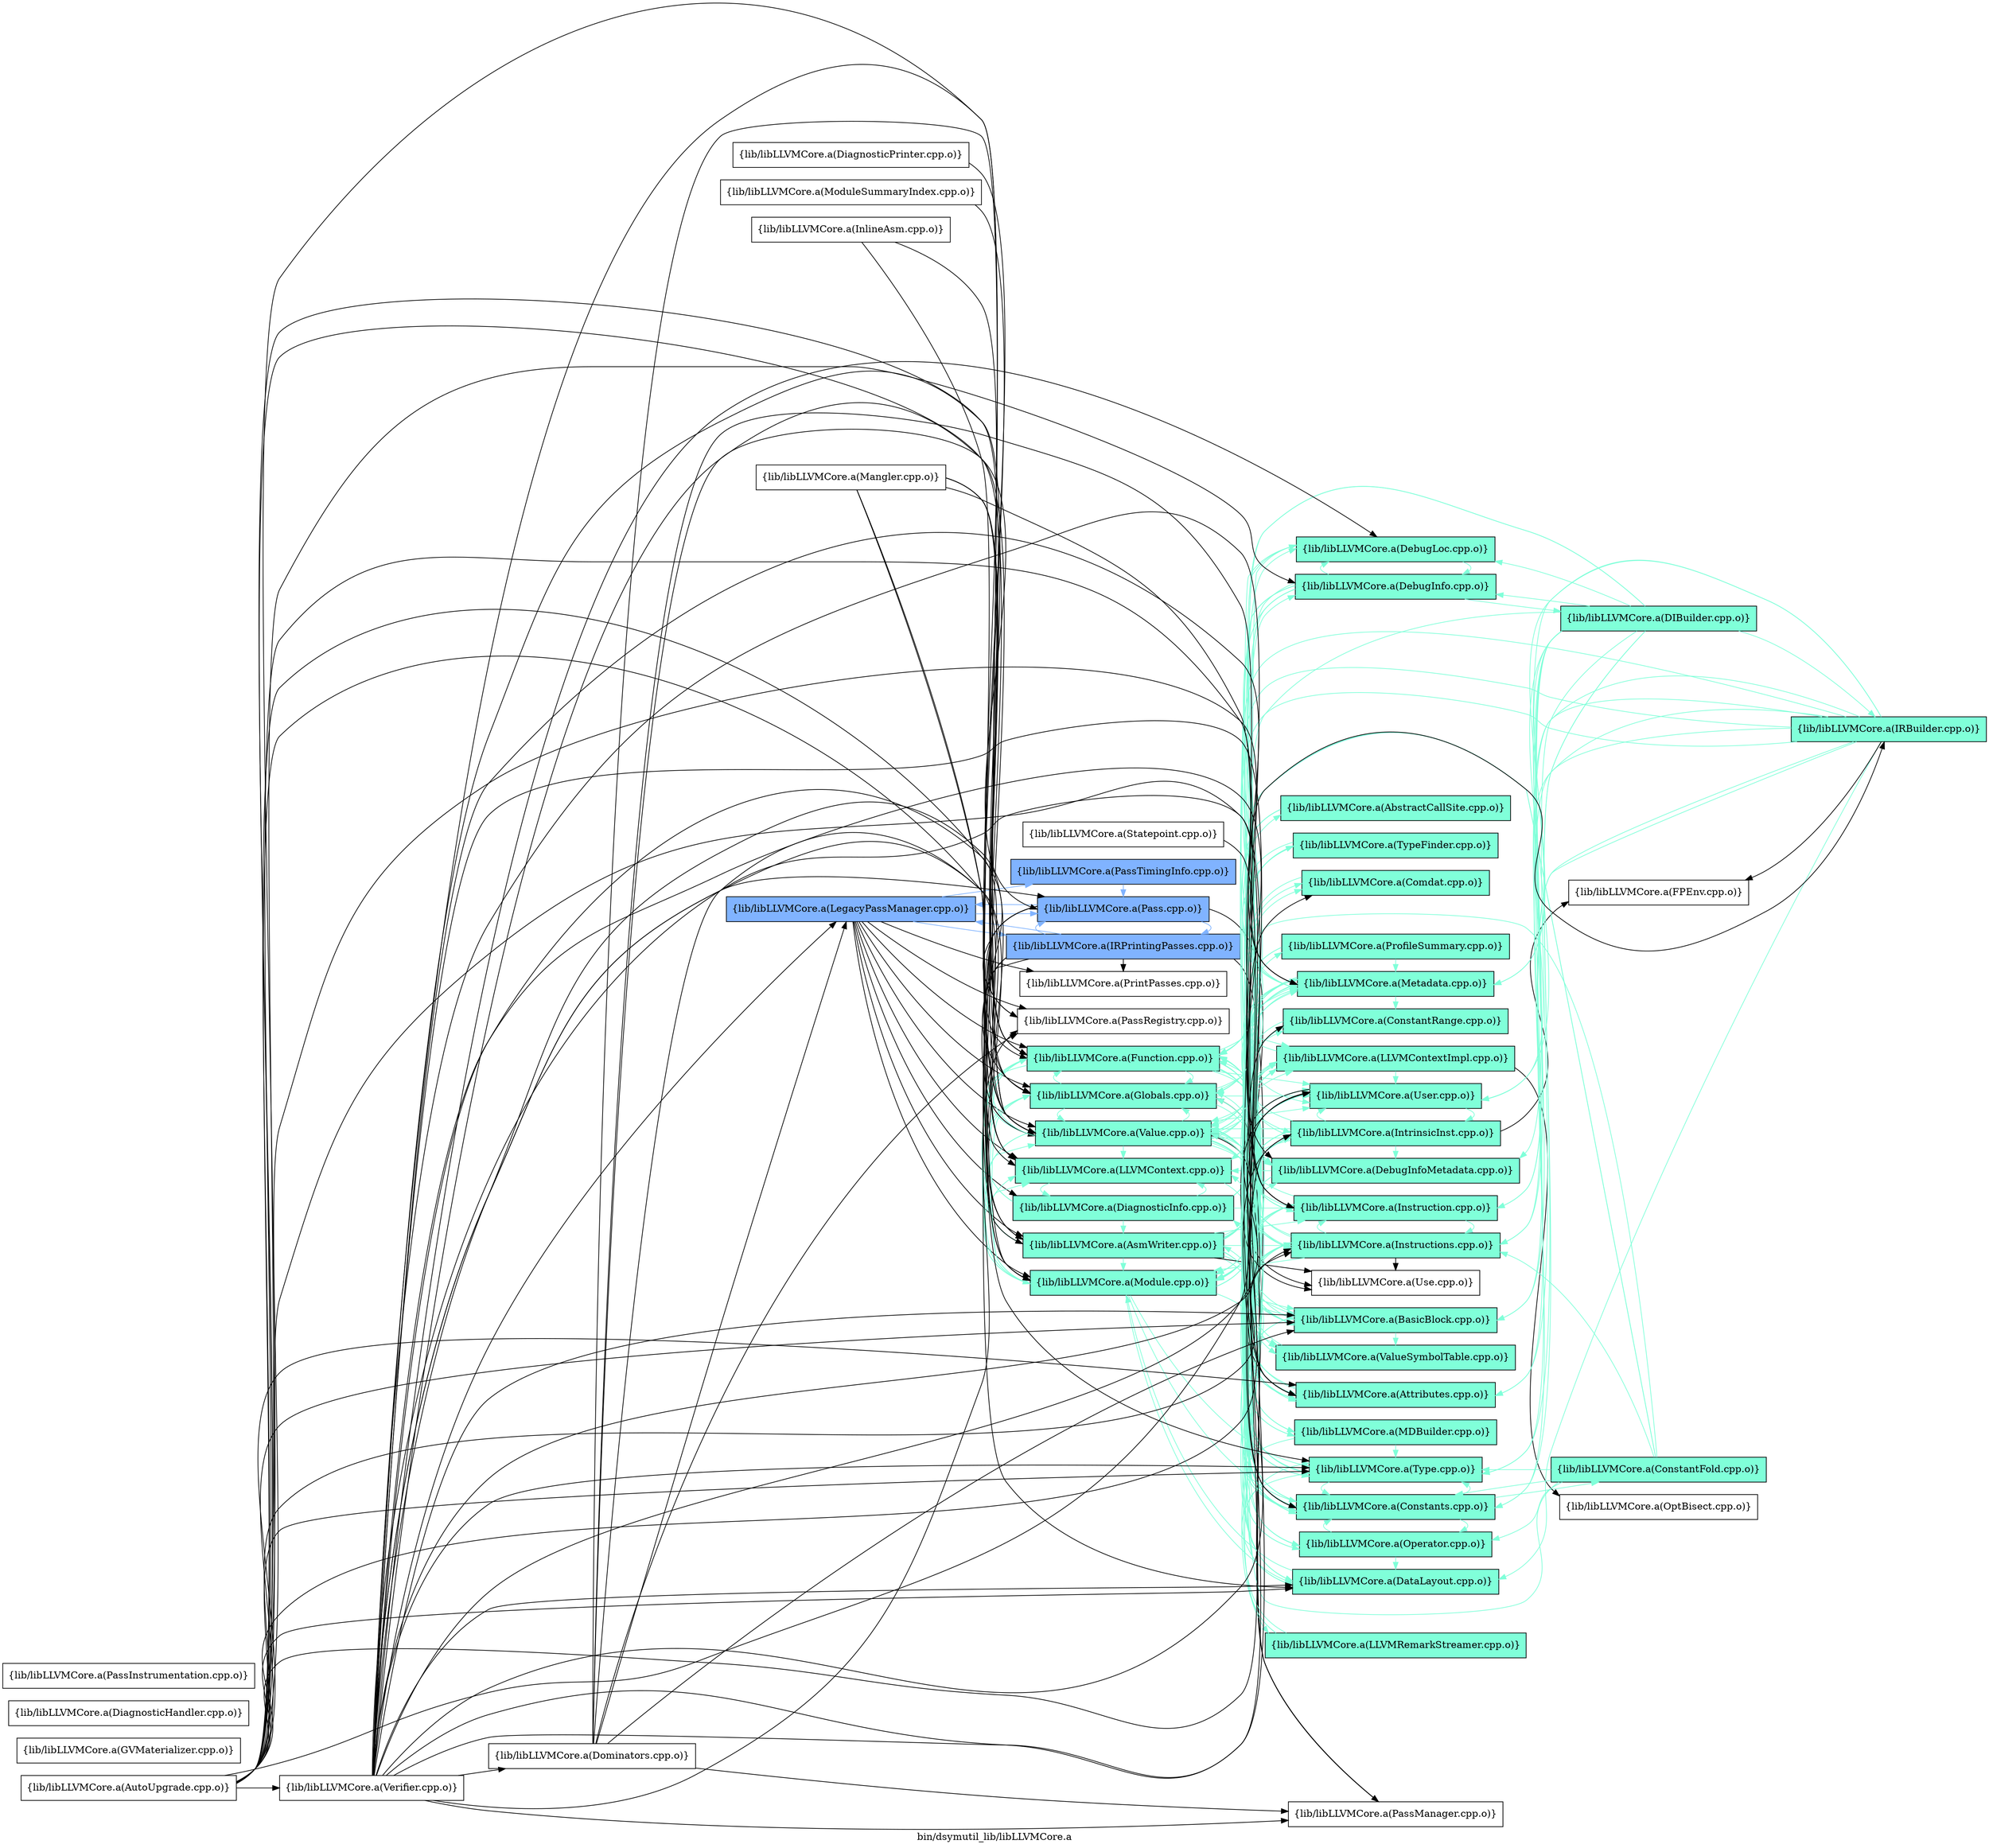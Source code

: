 digraph "bin/dsymutil_lib/libLLVMCore.a" {
	label="bin/dsymutil_lib/libLLVMCore.a";
	rankdir=LR;
	{ rank=same; Node0x556e20f6a9a8;  }
	{ rank=same; Node0x556e20f6f598; Node0x556e20f601d8; Node0x556e20f7f6c8; Node0x556e20f7e458; Node0x556e20f82328; Node0x556e20f6bee8; Node0x556e20f68bf8; Node0x556e20f5dfc8; Node0x556e20f801b8; Node0x556e20f7f538; Node0x556e20f7fbc8; Node0x556e20f7a858;  }
	{ rank=same; Node0x556e20f6f4a8; Node0x556e20f80a28; Node0x556e20f69378; Node0x556e20f77f18; Node0x556e20f78ff8; Node0x556e20f76f78; Node0x556e20f70f88; Node0x556e20f7e598; Node0x556e20f7f3a8; Node0x556e20f811f8; Node0x556e20f6cc08; Node0x556e20f5ed88; Node0x556e20f82a08; Node0x556e20f79368; Node0x556e20f79f98; Node0x556e20f7ac68; Node0x556e20f779c8; Node0x556e20f60908; Node0x556e20f69dc8; Node0x556e20f7b5c8; Node0x556e20f5e5b8; Node0x556e20f6ba88; Node0x556e20f6a3b8; Node0x556e20f824b8; Node0x556e20f70da8;  }
	{ rank=same; Node0x556e20f78828; Node0x556e20f82e18; Node0x556e20f5fbe8; Node0x556e20f776f8;  }

	Node0x556e20f6a9a8 [shape=record,shape=box,group=2,style=filled,fillcolor="0.600000 0.5 1",label="{lib/libLLVMCore.a(LegacyPassManager.cpp.o)}"];
	Node0x556e20f6a9a8 -> Node0x556e20f6f598;
	Node0x556e20f6a9a8 -> Node0x556e20f601d8;
	Node0x556e20f6a9a8 -> Node0x556e20f7f6c8;
	Node0x556e20f6a9a8 -> Node0x556e20f7e458;
	Node0x556e20f6a9a8 -> Node0x556e20f82328[color="0.600000 0.5 1"];
	Node0x556e20f6a9a8 -> Node0x556e20f6bee8;
	Node0x556e20f6a9a8 -> Node0x556e20f68bf8;
	Node0x556e20f6a9a8 -> Node0x556e20f5dfc8[color="0.600000 0.5 1"];
	Node0x556e20f6a9a8 -> Node0x556e20f801b8;
	Node0x556e20f6a9a8 -> Node0x556e20f7f538[color="0.600000 0.5 1"];
	Node0x556e20f6a9a8 -> Node0x556e20f7fbc8;
	Node0x556e20f6a9a8 -> Node0x556e20f7a858;
	Node0x556e20f68bf8 [shape=record,shape=box,group=1,style=filled,fillcolor="0.450000 0.5 1",label="{lib/libLLVMCore.a(Module.cpp.o)}"];
	Node0x556e20f68bf8 -> Node0x556e20f77f18[color="0.450000 0.5 1"];
	Node0x556e20f68bf8 -> Node0x556e20f76f78[color="0.450000 0.5 1"];
	Node0x556e20f68bf8 -> Node0x556e20f779c8[color="0.450000 0.5 1"];
	Node0x556e20f68bf8 -> Node0x556e20f7f6c8[color="0.450000 0.5 1"];
	Node0x556e20f68bf8 -> Node0x556e20f7e458[color="0.450000 0.5 1"];
	Node0x556e20f68bf8 -> Node0x556e20f6bee8[color="0.450000 0.5 1"];
	Node0x556e20f68bf8 -> Node0x556e20f69378[color="0.450000 0.5 1"];
	Node0x556e20f68bf8 -> Node0x556e20f824b8[color="0.450000 0.5 1"];
	Node0x556e20f68bf8 -> Node0x556e20f82a08[color="0.450000 0.5 1"];
	Node0x556e20f68bf8 -> Node0x556e20f79368[color="0.450000 0.5 1"];
	Node0x556e20f68bf8 -> Node0x556e20f7ac68[color="0.450000 0.5 1"];
	Node0x556e20f68bf8 -> Node0x556e20f7a858[color="0.450000 0.5 1"];
	Node0x556e20f68bf8 -> Node0x556e20f7b5c8[color="0.450000 0.5 1"];
	Node0x556e20f5dfc8 [shape=record,shape=box,group=2,style=filled,fillcolor="0.600000 0.5 1",label="{lib/libLLVMCore.a(Pass.cpp.o)}"];
	Node0x556e20f5dfc8 -> Node0x556e20f7e598;
	Node0x556e20f5dfc8 -> Node0x556e20f7f6c8;
	Node0x556e20f5dfc8 -> Node0x556e20f82328[color="0.600000 0.5 1"];
	Node0x556e20f5dfc8 -> Node0x556e20f6bee8;
	Node0x556e20f5dfc8 -> Node0x556e20f6a9a8[color="0.600000 0.5 1"];
	Node0x556e20f5dfc8 -> Node0x556e20f801b8;
	Node0x556e20f5dfc8 -> Node0x556e20f7a858;
	Node0x556e20f7a858 [shape=record,shape=box,group=1,style=filled,fillcolor="0.450000 0.5 1",label="{lib/libLLVMCore.a(Value.cpp.o)}"];
	Node0x556e20f7a858 -> Node0x556e20f76f78[color="0.450000 0.5 1"];
	Node0x556e20f7a858 -> Node0x556e20f779c8[color="0.450000 0.5 1"];
	Node0x556e20f7a858 -> Node0x556e20f70da8[color="0.450000 0.5 1"];
	Node0x556e20f7a858 -> Node0x556e20f7e598[color="0.450000 0.5 1"];
	Node0x556e20f7a858 -> Node0x556e20f7f3a8[color="0.450000 0.5 1"];
	Node0x556e20f7a858 -> Node0x556e20f7f6c8[color="0.450000 0.5 1"];
	Node0x556e20f7a858 -> Node0x556e20f7e458[color="0.450000 0.5 1"];
	Node0x556e20f7a858 -> Node0x556e20f80a28[color="0.450000 0.5 1"];
	Node0x556e20f7a858 -> Node0x556e20f811f8[color="0.450000 0.5 1"];
	Node0x556e20f7a858 -> Node0x556e20f6cc08[color="0.450000 0.5 1"];
	Node0x556e20f7a858 -> Node0x556e20f6bee8[color="0.450000 0.5 1"];
	Node0x556e20f7a858 -> Node0x556e20f6ba88[color="0.450000 0.5 1"];
	Node0x556e20f7a858 -> Node0x556e20f69378[color="0.450000 0.5 1"];
	Node0x556e20f7a858 -> Node0x556e20f5ed88[color="0.450000 0.5 1"];
	Node0x556e20f7a858 -> Node0x556e20f82a08[color="0.450000 0.5 1"];
	Node0x556e20f7a858 -> Node0x556e20f79f98;
	Node0x556e20f7a858 -> Node0x556e20f7ac68[color="0.450000 0.5 1"];
	Node0x556e20f7a858 -> Node0x556e20f7b5c8[color="0.450000 0.5 1"];
	Node0x556e20f76f78 [shape=record,shape=box,group=1,style=filled,fillcolor="0.450000 0.5 1",label="{lib/libLLVMCore.a(Constants.cpp.o)}"];
	Node0x556e20f76f78 -> Node0x556e20f78828[color="0.450000 0.5 1"];
	Node0x556e20f76f78 -> Node0x556e20f7f6c8[color="0.450000 0.5 1"];
	Node0x556e20f76f78 -> Node0x556e20f7e458[color="0.450000 0.5 1"];
	Node0x556e20f76f78 -> Node0x556e20f80a28[color="0.450000 0.5 1"];
	Node0x556e20f76f78 -> Node0x556e20f811f8[color="0.450000 0.5 1"];
	Node0x556e20f76f78 -> Node0x556e20f5ed88[color="0.450000 0.5 1"];
	Node0x556e20f76f78 -> Node0x556e20f82a08[color="0.450000 0.5 1"];
	Node0x556e20f76f78 -> Node0x556e20f7ac68[color="0.450000 0.5 1"];
	Node0x556e20f76f78 -> Node0x556e20f7a858[color="0.450000 0.5 1"];
	Node0x556e20f7e598 [shape=record,shape=box,group=1,style=filled,fillcolor="0.450000 0.5 1",label="{lib/libLLVMCore.a(Attributes.cpp.o)}"];
	Node0x556e20f7e598 -> Node0x556e20f601d8[color="0.450000 0.5 1"];
	Node0x556e20f7e598 -> Node0x556e20f7f6c8[color="0.450000 0.5 1"];
	Node0x556e20f690a8 [shape=record,shape=box,group=0,label="{lib/libLLVMCore.a(Mangler.cpp.o)}"];
	Node0x556e20f690a8 -> Node0x556e20f779c8;
	Node0x556e20f690a8 -> Node0x556e20f7e598;
	Node0x556e20f690a8 -> Node0x556e20f7f6c8;
	Node0x556e20f690a8 -> Node0x556e20f7e458;
	Node0x556e20f690a8 -> Node0x556e20f68bf8;
	Node0x556e20f690a8 -> Node0x556e20f7a858;
	Node0x556e20f69378 [shape=record,shape=box,group=1,style=filled,fillcolor="0.450000 0.5 1",label="{lib/libLLVMCore.a(Metadata.cpp.o)}"];
	Node0x556e20f69378 -> Node0x556e20f78ff8[color="0.450000 0.5 1"];
	Node0x556e20f69378 -> Node0x556e20f76f78[color="0.450000 0.5 1"];
	Node0x556e20f69378 -> Node0x556e20f70f88[color="0.450000 0.5 1"];
	Node0x556e20f69378 -> Node0x556e20f6f4a8[color="0.450000 0.5 1"];
	Node0x556e20f69378 -> Node0x556e20f6bee8[color="0.450000 0.5 1"];
	Node0x556e20f69378 -> Node0x556e20f6ba88[color="0.450000 0.5 1"];
	Node0x556e20f69378 -> Node0x556e20f68bf8[color="0.450000 0.5 1"];
	Node0x556e20f69378 -> Node0x556e20f82a08[color="0.450000 0.5 1"];
	Node0x556e20f69378 -> Node0x556e20f7a858[color="0.450000 0.5 1"];
	Node0x556e20f779c8 [shape=record,shape=box,group=1,style=filled,fillcolor="0.450000 0.5 1",label="{lib/libLLVMCore.a(DataLayout.cpp.o)}"];
	Node0x556e20f779c8 -> Node0x556e20f7e458[color="0.450000 0.5 1"];
	Node0x556e20f779c8 -> Node0x556e20f68bf8[color="0.450000 0.5 1"];
	Node0x556e20f779c8 -> Node0x556e20f82a08[color="0.450000 0.5 1"];
	Node0x556e20f6f598 [shape=record,shape=box,group=1,style=filled,fillcolor="0.450000 0.5 1",label="{lib/libLLVMCore.a(DiagnosticInfo.cpp.o)}"];
	Node0x556e20f6f598 -> Node0x556e20f6f4a8[color="0.450000 0.5 1"];
	Node0x556e20f6f598 -> Node0x556e20f601d8[color="0.450000 0.5 1"];
	Node0x556e20f6f598 -> Node0x556e20f7f6c8[color="0.450000 0.5 1"];
	Node0x556e20f6f598 -> Node0x556e20f80a28[color="0.450000 0.5 1"];
	Node0x556e20f6f598 -> Node0x556e20f6bee8[color="0.450000 0.5 1"];
	Node0x556e20f6f598 -> Node0x556e20f69378[color="0.450000 0.5 1"];
	Node0x556e20f6f598 -> Node0x556e20f7a858[color="0.450000 0.5 1"];
	Node0x556e20f7f6c8 [shape=record,shape=box,group=1,style=filled,fillcolor="0.450000 0.5 1",label="{lib/libLLVMCore.a(Function.cpp.o)}"];
	Node0x556e20f7f6c8 -> Node0x556e20f76f78[color="0.450000 0.5 1"];
	Node0x556e20f7f6c8 -> Node0x556e20f779c8[color="0.450000 0.5 1"];
	Node0x556e20f7f6c8 -> Node0x556e20f60908[color="0.450000 0.5 1"];
	Node0x556e20f7f6c8 -> Node0x556e20f7e598[color="0.450000 0.5 1"];
	Node0x556e20f7f6c8 -> Node0x556e20f7f3a8[color="0.450000 0.5 1"];
	Node0x556e20f7f6c8 -> Node0x556e20f7e458[color="0.450000 0.5 1"];
	Node0x556e20f7f6c8 -> Node0x556e20f811f8[color="0.450000 0.5 1"];
	Node0x556e20f7f6c8 -> Node0x556e20f6cc08[color="0.450000 0.5 1"];
	Node0x556e20f7f6c8 -> Node0x556e20f6bee8[color="0.450000 0.5 1"];
	Node0x556e20f7f6c8 -> Node0x556e20f69dc8[color="0.450000 0.5 1"];
	Node0x556e20f7f6c8 -> Node0x556e20f69378[color="0.450000 0.5 1"];
	Node0x556e20f7f6c8 -> Node0x556e20f68bf8[color="0.450000 0.5 1"];
	Node0x556e20f7f6c8 -> Node0x556e20f82a08[color="0.450000 0.5 1"];
	Node0x556e20f7f6c8 -> Node0x556e20f7ac68[color="0.450000 0.5 1"];
	Node0x556e20f7f6c8 -> Node0x556e20f7a858[color="0.450000 0.5 1"];
	Node0x556e20f7f6c8 -> Node0x556e20f7b5c8[color="0.450000 0.5 1"];
	Node0x556e20f7e458 [shape=record,shape=box,group=1,style=filled,fillcolor="0.450000 0.5 1",label="{lib/libLLVMCore.a(Globals.cpp.o)}"];
	Node0x556e20f7e458 -> Node0x556e20f78ff8[color="0.450000 0.5 1"];
	Node0x556e20f7e458 -> Node0x556e20f76f78[color="0.450000 0.5 1"];
	Node0x556e20f7e458 -> Node0x556e20f7f6c8[color="0.450000 0.5 1"];
	Node0x556e20f7e458 -> Node0x556e20f69378[color="0.450000 0.5 1"];
	Node0x556e20f7e458 -> Node0x556e20f68bf8[color="0.450000 0.5 1"];
	Node0x556e20f7e458 -> Node0x556e20f82a08[color="0.450000 0.5 1"];
	Node0x556e20f7e458 -> Node0x556e20f7ac68[color="0.450000 0.5 1"];
	Node0x556e20f7e458 -> Node0x556e20f7a858[color="0.450000 0.5 1"];
	Node0x556e20f82698 [shape=record,shape=box,group=1,style=filled,fillcolor="0.450000 0.5 1",label="{lib/libLLVMCore.a(IRBuilder.cpp.o)}"];
	Node0x556e20f82698 -> Node0x556e20f76f78[color="0.450000 0.5 1"];
	Node0x556e20f82698 -> Node0x556e20f779c8[color="0.450000 0.5 1"];
	Node0x556e20f82698 -> Node0x556e20f7e598[color="0.450000 0.5 1"];
	Node0x556e20f82698 -> Node0x556e20f7f3a8[color="0.450000 0.5 1"];
	Node0x556e20f82698 -> Node0x556e20f7f6c8[color="0.450000 0.5 1"];
	Node0x556e20f82698 -> Node0x556e20f7e458[color="0.450000 0.5 1"];
	Node0x556e20f82698 -> Node0x556e20f82e18;
	Node0x556e20f82698 -> Node0x556e20f80a28[color="0.450000 0.5 1"];
	Node0x556e20f82698 -> Node0x556e20f811f8[color="0.450000 0.5 1"];
	Node0x556e20f82698 -> Node0x556e20f69378[color="0.450000 0.5 1"];
	Node0x556e20f82698 -> Node0x556e20f82a08[color="0.450000 0.5 1"];
	Node0x556e20f82698 -> Node0x556e20f7ac68[color="0.450000 0.5 1"];
	Node0x556e20f82698 -> Node0x556e20f7a858[color="0.450000 0.5 1"];
	Node0x556e20f81608 [shape=record,shape=box,group=0,label="{lib/libLLVMCore.a(InlineAsm.cpp.o)}"];
	Node0x556e20f81608 -> Node0x556e20f82a08;
	Node0x556e20f81608 -> Node0x556e20f7a858;
	Node0x556e20f80a28 [shape=record,shape=box,group=1,style=filled,fillcolor="0.450000 0.5 1",label="{lib/libLLVMCore.a(Instruction.cpp.o)}"];
	Node0x556e20f80a28 -> Node0x556e20f76f78[color="0.450000 0.5 1"];
	Node0x556e20f80a28 -> Node0x556e20f7e598[color="0.450000 0.5 1"];
	Node0x556e20f80a28 -> Node0x556e20f7f3a8[color="0.450000 0.5 1"];
	Node0x556e20f80a28 -> Node0x556e20f811f8[color="0.450000 0.5 1"];
	Node0x556e20f80a28 -> Node0x556e20f69378[color="0.450000 0.5 1"];
	Node0x556e20f80a28 -> Node0x556e20f7ac68[color="0.450000 0.5 1"];
	Node0x556e20f80a28 -> Node0x556e20f7a858[color="0.450000 0.5 1"];
	Node0x556e20f811f8 [shape=record,shape=box,group=1,style=filled,fillcolor="0.450000 0.5 1",label="{lib/libLLVMCore.a(Instructions.cpp.o)}"];
	Node0x556e20f811f8 -> Node0x556e20f76f78[color="0.450000 0.5 1"];
	Node0x556e20f811f8 -> Node0x556e20f779c8[color="0.450000 0.5 1"];
	Node0x556e20f811f8 -> Node0x556e20f7e598[color="0.450000 0.5 1"];
	Node0x556e20f811f8 -> Node0x556e20f7f3a8[color="0.450000 0.5 1"];
	Node0x556e20f811f8 -> Node0x556e20f7f6c8[color="0.450000 0.5 1"];
	Node0x556e20f811f8 -> Node0x556e20f80a28[color="0.450000 0.5 1"];
	Node0x556e20f811f8 -> Node0x556e20f6ba88[color="0.450000 0.5 1"];
	Node0x556e20f811f8 -> Node0x556e20f69dc8[color="0.450000 0.5 1"];
	Node0x556e20f811f8 -> Node0x556e20f69378[color="0.450000 0.5 1"];
	Node0x556e20f811f8 -> Node0x556e20f68bf8[color="0.450000 0.5 1"];
	Node0x556e20f811f8 -> Node0x556e20f5ed88[color="0.450000 0.5 1"];
	Node0x556e20f811f8 -> Node0x556e20f82a08[color="0.450000 0.5 1"];
	Node0x556e20f811f8 -> Node0x556e20f79f98;
	Node0x556e20f811f8 -> Node0x556e20f7ac68[color="0.450000 0.5 1"];
	Node0x556e20f811f8 -> Node0x556e20f7a858[color="0.450000 0.5 1"];
	Node0x556e20f6bee8 [shape=record,shape=box,group=1,style=filled,fillcolor="0.450000 0.5 1",label="{lib/libLLVMCore.a(LLVMContext.cpp.o)}"];
	Node0x556e20f6bee8 -> Node0x556e20f6f598[color="0.450000 0.5 1"];
	Node0x556e20f6bee8 -> Node0x556e20f6ba88[color="0.450000 0.5 1"];
	Node0x556e20f6bee8 -> Node0x556e20f6a3b8[color="0.450000 0.5 1"];
	Node0x556e20f82a08 [shape=record,shape=box,group=1,style=filled,fillcolor="0.450000 0.5 1",label="{lib/libLLVMCore.a(Type.cpp.o)}"];
	Node0x556e20f82a08 -> Node0x556e20f76f78[color="0.450000 0.5 1"];
	Node0x556e20f7ac68 [shape=record,shape=box,group=1,style=filled,fillcolor="0.450000 0.5 1",label="{lib/libLLVMCore.a(User.cpp.o)}"];
	Node0x556e20f7ac68 -> Node0x556e20f6cc08[color="0.450000 0.5 1"];
	Node0x556e20f7ac68 -> Node0x556e20f79f98;
	Node0x556e20f7f3a8 [shape=record,shape=box,group=1,style=filled,fillcolor="0.450000 0.5 1",label="{lib/libLLVMCore.a(BasicBlock.cpp.o)}"];
	Node0x556e20f7f3a8 -> Node0x556e20f76f78[color="0.450000 0.5 1"];
	Node0x556e20f7f3a8 -> Node0x556e20f80a28[color="0.450000 0.5 1"];
	Node0x556e20f7f3a8 -> Node0x556e20f811f8[color="0.450000 0.5 1"];
	Node0x556e20f7f3a8 -> Node0x556e20f69378[color="0.450000 0.5 1"];
	Node0x556e20f7f3a8 -> Node0x556e20f82a08[color="0.450000 0.5 1"];
	Node0x556e20f7f3a8 -> Node0x556e20f7ac68[color="0.450000 0.5 1"];
	Node0x556e20f7f3a8 -> Node0x556e20f7a858[color="0.450000 0.5 1"];
	Node0x556e20f7f3a8 -> Node0x556e20f7b5c8[color="0.450000 0.5 1"];
	Node0x556e20f6cc08 [shape=record,shape=box,group=1,style=filled,fillcolor="0.450000 0.5 1",label="{lib/libLLVMCore.a(IntrinsicInst.cpp.o)}"];
	Node0x556e20f6cc08 -> Node0x556e20f76f78[color="0.450000 0.5 1"];
	Node0x556e20f6cc08 -> Node0x556e20f779c8[color="0.450000 0.5 1"];
	Node0x556e20f6cc08 -> Node0x556e20f70f88[color="0.450000 0.5 1"];
	Node0x556e20f6cc08 -> Node0x556e20f7f3a8[color="0.450000 0.5 1"];
	Node0x556e20f6cc08 -> Node0x556e20f7f6c8[color="0.450000 0.5 1"];
	Node0x556e20f6cc08 -> Node0x556e20f82e18;
	Node0x556e20f6cc08 -> Node0x556e20f80a28[color="0.450000 0.5 1"];
	Node0x556e20f6cc08 -> Node0x556e20f811f8[color="0.450000 0.5 1"];
	Node0x556e20f6cc08 -> Node0x556e20f69378[color="0.450000 0.5 1"];
	Node0x556e20f6cc08 -> Node0x556e20f68bf8[color="0.450000 0.5 1"];
	Node0x556e20f6cc08 -> Node0x556e20f82a08[color="0.450000 0.5 1"];
	Node0x556e20f6cc08 -> Node0x556e20f7ac68[color="0.450000 0.5 1"];
	Node0x556e20f6cc08 -> Node0x556e20f7a858[color="0.450000 0.5 1"];
	Node0x556e20f5ed88 [shape=record,shape=box,group=1,style=filled,fillcolor="0.450000 0.5 1",label="{lib/libLLVMCore.a(Operator.cpp.o)}"];
	Node0x556e20f5ed88 -> Node0x556e20f76f78[color="0.450000 0.5 1"];
	Node0x556e20f5ed88 -> Node0x556e20f779c8[color="0.450000 0.5 1"];
	Node0x556e20f5ed88 -> Node0x556e20f82a08[color="0.450000 0.5 1"];
	Node0x556e20f70f88 [shape=record,shape=box,group=1,style=filled,fillcolor="0.450000 0.5 1",label="{lib/libLLVMCore.a(DebugInfoMetadata.cpp.o)}"];
	Node0x556e20f70f88 -> Node0x556e20f76f78[color="0.450000 0.5 1"];
	Node0x556e20f70f88 -> Node0x556e20f6bee8[color="0.450000 0.5 1"];
	Node0x556e20f70f88 -> Node0x556e20f6ba88[color="0.450000 0.5 1"];
	Node0x556e20f70f88 -> Node0x556e20f69378[color="0.450000 0.5 1"];
	Node0x556e20f70f88 -> Node0x556e20f82a08[color="0.450000 0.5 1"];
	Node0x556e20f78ff8 [shape=record,shape=box,group=1,style=filled,fillcolor="0.450000 0.5 1",label="{lib/libLLVMCore.a(ConstantRange.cpp.o)}"];
	Node0x556e20f78ff8 -> Node0x556e20f811f8[color="0.450000 0.5 1"];
	Node0x556e20f801b8 [shape=record,shape=box,group=0,label="{lib/libLLVMCore.a(PassRegistry.cpp.o)}"];
	Node0x556e20f6f4a8 [shape=record,shape=box,group=1,style=filled,fillcolor="0.450000 0.5 1",label="{lib/libLLVMCore.a(DebugLoc.cpp.o)}"];
	Node0x556e20f6f4a8 -> Node0x556e20f70da8[color="0.450000 0.5 1"];
	Node0x556e20f6f4a8 -> Node0x556e20f70f88[color="0.450000 0.5 1"];
	Node0x556e20f6f4a8 -> Node0x556e20f69378[color="0.450000 0.5 1"];
	Node0x556e20f803e8 [shape=record,shape=box,group=0,label="{lib/libLLVMCore.a(Dominators.cpp.o)}"];
	Node0x556e20f803e8 -> Node0x556e20f601d8;
	Node0x556e20f803e8 -> Node0x556e20f7f3a8;
	Node0x556e20f803e8 -> Node0x556e20f80a28;
	Node0x556e20f803e8 -> Node0x556e20f6a9a8;
	Node0x556e20f803e8 -> Node0x556e20f5dfc8;
	Node0x556e20f803e8 -> Node0x556e20f5e5b8;
	Node0x556e20f803e8 -> Node0x556e20f801b8;
	Node0x556e20f803e8 -> Node0x556e20f7a858;
	Node0x556e20f79f98 [shape=record,shape=box,group=0,label="{lib/libLLVMCore.a(Use.cpp.o)}"];
	Node0x556e20f77f18 [shape=record,shape=box,group=1,style=filled,fillcolor="0.450000 0.5 1",label="{lib/libLLVMCore.a(Comdat.cpp.o)}"];
	Node0x556e20f77f18 -> Node0x556e20f68bf8[color="0.450000 0.5 1"];
	Node0x556e20f601d8 [shape=record,shape=box,group=1,style=filled,fillcolor="0.450000 0.5 1",label="{lib/libLLVMCore.a(AsmWriter.cpp.o)}"];
	Node0x556e20f601d8 -> Node0x556e20f77f18[color="0.450000 0.5 1"];
	Node0x556e20f601d8 -> Node0x556e20f78ff8[color="0.450000 0.5 1"];
	Node0x556e20f601d8 -> Node0x556e20f76f78[color="0.450000 0.5 1"];
	Node0x556e20f601d8 -> Node0x556e20f70f88[color="0.450000 0.5 1"];
	Node0x556e20f601d8 -> Node0x556e20f7e598[color="0.450000 0.5 1"];
	Node0x556e20f601d8 -> Node0x556e20f7f3a8[color="0.450000 0.5 1"];
	Node0x556e20f601d8 -> Node0x556e20f7f6c8[color="0.450000 0.5 1"];
	Node0x556e20f601d8 -> Node0x556e20f7e458[color="0.450000 0.5 1"];
	Node0x556e20f601d8 -> Node0x556e20f80a28[color="0.450000 0.5 1"];
	Node0x556e20f601d8 -> Node0x556e20f811f8[color="0.450000 0.5 1"];
	Node0x556e20f601d8 -> Node0x556e20f6cc08[color="0.450000 0.5 1"];
	Node0x556e20f601d8 -> Node0x556e20f6bee8[color="0.450000 0.5 1"];
	Node0x556e20f601d8 -> Node0x556e20f69378[color="0.450000 0.5 1"];
	Node0x556e20f601d8 -> Node0x556e20f68bf8[color="0.450000 0.5 1"];
	Node0x556e20f601d8 -> Node0x556e20f5ed88[color="0.450000 0.5 1"];
	Node0x556e20f601d8 -> Node0x556e20f82a08[color="0.450000 0.5 1"];
	Node0x556e20f601d8 -> Node0x556e20f79368[color="0.450000 0.5 1"];
	Node0x556e20f601d8 -> Node0x556e20f79f98;
	Node0x556e20f601d8 -> Node0x556e20f7ac68[color="0.450000 0.5 1"];
	Node0x556e20f601d8 -> Node0x556e20f7a858[color="0.450000 0.5 1"];
	Node0x556e20f7f538 [shape=record,shape=box,group=2,style=filled,fillcolor="0.600000 0.5 1",label="{lib/libLLVMCore.a(PassTimingInfo.cpp.o)}"];
	Node0x556e20f7f538 -> Node0x556e20f5dfc8[color="0.600000 0.5 1"];
	Node0x556e20f70da8 [shape=record,shape=box,group=1,style=filled,fillcolor="0.450000 0.5 1",label="{lib/libLLVMCore.a(DebugInfo.cpp.o)}"];
	Node0x556e20f70da8 -> Node0x556e20f776f8[color="0.450000 0.5 1"];
	Node0x556e20f70da8 -> Node0x556e20f70f88[color="0.450000 0.5 1"];
	Node0x556e20f70da8 -> Node0x556e20f6f4a8[color="0.450000 0.5 1"];
	Node0x556e20f70da8 -> Node0x556e20f7f6c8[color="0.450000 0.5 1"];
	Node0x556e20f70da8 -> Node0x556e20f80a28[color="0.450000 0.5 1"];
	Node0x556e20f70da8 -> Node0x556e20f69378[color="0.450000 0.5 1"];
	Node0x556e20f70da8 -> Node0x556e20f68bf8[color="0.450000 0.5 1"];
	Node0x556e20f70da8 -> Node0x556e20f7a858[color="0.450000 0.5 1"];
	Node0x556e20f7fbc8 [shape=record,shape=box,group=0,label="{lib/libLLVMCore.a(PrintPasses.cpp.o)}"];
	Node0x556e20f82328 [shape=record,shape=box,group=2,style=filled,fillcolor="0.600000 0.5 1",label="{lib/libLLVMCore.a(IRPrintingPasses.cpp.o)}"];
	Node0x556e20f82328 -> Node0x556e20f601d8;
	Node0x556e20f82328 -> Node0x556e20f6a9a8[color="0.600000 0.5 1"];
	Node0x556e20f82328 -> Node0x556e20f5dfc8[color="0.600000 0.5 1"];
	Node0x556e20f82328 -> Node0x556e20f5e5b8;
	Node0x556e20f82328 -> Node0x556e20f801b8;
	Node0x556e20f82328 -> Node0x556e20f7fbc8;
	Node0x556e20f82328 -> Node0x556e20f7a858;
	Node0x556e20f7c018 [shape=record,shape=box,group=0,label="{lib/libLLVMCore.a(Verifier.cpp.o)}"];
	Node0x556e20f7c018 -> Node0x556e20f77f18;
	Node0x556e20f7c018 -> Node0x556e20f78ff8;
	Node0x556e20f7c018 -> Node0x556e20f76f78;
	Node0x556e20f7c018 -> Node0x556e20f779c8;
	Node0x556e20f7c018 -> Node0x556e20f70f88;
	Node0x556e20f7c018 -> Node0x556e20f6f4a8;
	Node0x556e20f7c018 -> Node0x556e20f601d8;
	Node0x556e20f7c018 -> Node0x556e20f7e598;
	Node0x556e20f7c018 -> Node0x556e20f7f3a8;
	Node0x556e20f7c018 -> Node0x556e20f803e8;
	Node0x556e20f7c018 -> Node0x556e20f7f6c8;
	Node0x556e20f7c018 -> Node0x556e20f7e458;
	Node0x556e20f7c018 -> Node0x556e20f80a28;
	Node0x556e20f7c018 -> Node0x556e20f811f8;
	Node0x556e20f7c018 -> Node0x556e20f6cc08;
	Node0x556e20f7c018 -> Node0x556e20f6bee8;
	Node0x556e20f7c018 -> Node0x556e20f6a9a8;
	Node0x556e20f7c018 -> Node0x556e20f69378;
	Node0x556e20f7c018 -> Node0x556e20f68bf8;
	Node0x556e20f7c018 -> Node0x556e20f5dfc8;
	Node0x556e20f7c018 -> Node0x556e20f5e5b8;
	Node0x556e20f7c018 -> Node0x556e20f801b8;
	Node0x556e20f7c018 -> Node0x556e20f82a08;
	Node0x556e20f7c018 -> Node0x556e20f7ac68;
	Node0x556e20f7c018 -> Node0x556e20f7a858;
	Node0x556e20f69dc8 [shape=record,shape=box,group=1,style=filled,fillcolor="0.450000 0.5 1",label="{lib/libLLVMCore.a(MDBuilder.cpp.o)}"];
	Node0x556e20f69dc8 -> Node0x556e20f76f78[color="0.450000 0.5 1"];
	Node0x556e20f69dc8 -> Node0x556e20f69378[color="0.450000 0.5 1"];
	Node0x556e20f69dc8 -> Node0x556e20f82a08[color="0.450000 0.5 1"];
	Node0x556e20f69dc8 -> Node0x556e20f7a858[color="0.450000 0.5 1"];
	Node0x556e20f5e5b8 [shape=record,shape=box,group=0,label="{lib/libLLVMCore.a(PassManager.cpp.o)}"];
	Node0x556e20f5e5b8 -> Node0x556e20f7e458;
	Node0x556e20f5e5b8 -> Node0x556e20f7a858;
	Node0x556e20f776f8 [shape=record,shape=box,group=1,style=filled,fillcolor="0.450000 0.5 1",label="{lib/libLLVMCore.a(DIBuilder.cpp.o)}"];
	Node0x556e20f776f8 -> Node0x556e20f76f78[color="0.450000 0.5 1"];
	Node0x556e20f776f8 -> Node0x556e20f70da8[color="0.450000 0.5 1"];
	Node0x556e20f776f8 -> Node0x556e20f70f88[color="0.450000 0.5 1"];
	Node0x556e20f776f8 -> Node0x556e20f6f4a8[color="0.450000 0.5 1"];
	Node0x556e20f776f8 -> Node0x556e20f7e598[color="0.450000 0.5 1"];
	Node0x556e20f776f8 -> Node0x556e20f7f3a8[color="0.450000 0.5 1"];
	Node0x556e20f776f8 -> Node0x556e20f7f6c8[color="0.450000 0.5 1"];
	Node0x556e20f776f8 -> Node0x556e20f82698[color="0.450000 0.5 1"];
	Node0x556e20f776f8 -> Node0x556e20f80a28[color="0.450000 0.5 1"];
	Node0x556e20f776f8 -> Node0x556e20f811f8[color="0.450000 0.5 1"];
	Node0x556e20f776f8 -> Node0x556e20f69378[color="0.450000 0.5 1"];
	Node0x556e20f776f8 -> Node0x556e20f68bf8[color="0.450000 0.5 1"];
	Node0x556e20f776f8 -> Node0x556e20f82a08[color="0.450000 0.5 1"];
	Node0x556e20f776f8 -> Node0x556e20f7ac68[color="0.450000 0.5 1"];
	Node0x556e20f776f8 -> Node0x556e20f7a858[color="0.450000 0.5 1"];
	Node0x556e20f82c38 [shape=record,shape=box,group=0,label="{lib/libLLVMCore.a(Statepoint.cpp.o)}"];
	Node0x556e20f82c38 -> Node0x556e20f7e598;
	Node0x556e20f60908 [shape=record,shape=box,group=1,style=filled,fillcolor="0.450000 0.5 1",label="{lib/libLLVMCore.a(AbstractCallSite.cpp.o)}"];
	Node0x556e20f60908 -> Node0x556e20f76f78[color="0.450000 0.5 1"];
	Node0x556e20f60908 -> Node0x556e20f811f8[color="0.450000 0.5 1"];
	Node0x556e20f60908 -> Node0x556e20f69378[color="0.450000 0.5 1"];
	Node0x556e20f60908 -> Node0x556e20f7ac68[color="0.450000 0.5 1"];
	Node0x556e20f78828 [shape=record,shape=box,group=1,style=filled,fillcolor="0.450000 0.5 1",label="{lib/libLLVMCore.a(ConstantFold.cpp.o)}"];
	Node0x556e20f78828 -> Node0x556e20f76f78[color="0.450000 0.5 1"];
	Node0x556e20f78828 -> Node0x556e20f7f6c8[color="0.450000 0.5 1"];
	Node0x556e20f78828 -> Node0x556e20f7e458[color="0.450000 0.5 1"];
	Node0x556e20f78828 -> Node0x556e20f811f8[color="0.450000 0.5 1"];
	Node0x556e20f78828 -> Node0x556e20f68bf8[color="0.450000 0.5 1"];
	Node0x556e20f78828 -> Node0x556e20f5ed88[color="0.450000 0.5 1"];
	Node0x556e20f78828 -> Node0x556e20f82a08[color="0.450000 0.5 1"];
	Node0x556e20f78828 -> Node0x556e20f7a858[color="0.450000 0.5 1"];
	Node0x556e20f824b8 [shape=record,shape=box,group=1,style=filled,fillcolor="0.450000 0.5 1",label="{lib/libLLVMCore.a(ProfileSummary.cpp.o)}"];
	Node0x556e20f824b8 -> Node0x556e20f76f78[color="0.450000 0.5 1"];
	Node0x556e20f824b8 -> Node0x556e20f69378[color="0.450000 0.5 1"];
	Node0x556e20f824b8 -> Node0x556e20f82a08[color="0.450000 0.5 1"];
	Node0x556e20f7ed18 [shape=record,shape=box,group=0,label="{lib/libLLVMCore.a(AutoUpgrade.cpp.o)}"];
	Node0x556e20f7ed18 -> Node0x556e20f76f78;
	Node0x556e20f7ed18 -> Node0x556e20f779c8;
	Node0x556e20f7ed18 -> Node0x556e20f70da8;
	Node0x556e20f7ed18 -> Node0x556e20f7e598;
	Node0x556e20f7ed18 -> Node0x556e20f7f3a8;
	Node0x556e20f7ed18 -> Node0x556e20f7f6c8;
	Node0x556e20f7ed18 -> Node0x556e20f7e458;
	Node0x556e20f7ed18 -> Node0x556e20f82698;
	Node0x556e20f7ed18 -> Node0x556e20f80a28;
	Node0x556e20f7ed18 -> Node0x556e20f811f8;
	Node0x556e20f7ed18 -> Node0x556e20f6cc08;
	Node0x556e20f7ed18 -> Node0x556e20f6bee8;
	Node0x556e20f7ed18 -> Node0x556e20f69378;
	Node0x556e20f7ed18 -> Node0x556e20f68bf8;
	Node0x556e20f7ed18 -> Node0x556e20f82a08;
	Node0x556e20f7ed18 -> Node0x556e20f7ac68;
	Node0x556e20f7ed18 -> Node0x556e20f7a858;
	Node0x556e20f7ed18 -> Node0x556e20f7c018;
	Node0x556e20f7f0d8 [shape=record,shape=box,group=0,label="{lib/libLLVMCore.a(GVMaterializer.cpp.o)}"];
	Node0x556e20f79368 [shape=record,shape=box,group=1,style=filled,fillcolor="0.450000 0.5 1",label="{lib/libLLVMCore.a(TypeFinder.cpp.o)}"];
	Node0x556e20f79368 -> Node0x556e20f7f6c8[color="0.450000 0.5 1"];
	Node0x556e20f79368 -> Node0x556e20f7e458[color="0.450000 0.5 1"];
	Node0x556e20f79368 -> Node0x556e20f69378[color="0.450000 0.5 1"];
	Node0x556e20f7b5c8 [shape=record,shape=box,group=1,style=filled,fillcolor="0.450000 0.5 1",label="{lib/libLLVMCore.a(ValueSymbolTable.cpp.o)}"];
	Node0x556e20f7b5c8 -> Node0x556e20f7a858[color="0.450000 0.5 1"];
	Node0x556e20f6ba88 [shape=record,shape=box,group=1,style=filled,fillcolor="0.450000 0.5 1",label="{lib/libLLVMCore.a(LLVMContextImpl.cpp.o)}"];
	Node0x556e20f6ba88 -> Node0x556e20f76f78[color="0.450000 0.5 1"];
	Node0x556e20f6ba88 -> Node0x556e20f70f88[color="0.450000 0.5 1"];
	Node0x556e20f6ba88 -> Node0x556e20f69378[color="0.450000 0.5 1"];
	Node0x556e20f6ba88 -> Node0x556e20f68bf8[color="0.450000 0.5 1"];
	Node0x556e20f6ba88 -> Node0x556e20f5fbe8;
	Node0x556e20f6ba88 -> Node0x556e20f7ac68[color="0.450000 0.5 1"];
	Node0x556e20f6ba88 -> Node0x556e20f7a858[color="0.450000 0.5 1"];
	Node0x556e20f82e18 [shape=record,shape=box,group=0,label="{lib/libLLVMCore.a(FPEnv.cpp.o)}"];
	Node0x556e20f6a3b8 [shape=record,shape=box,group=1,style=filled,fillcolor="0.450000 0.5 1",label="{lib/libLLVMCore.a(LLVMRemarkStreamer.cpp.o)}"];
	Node0x556e20f6a3b8 -> Node0x556e20f6f598[color="0.450000 0.5 1"];
	Node0x556e20f6a3b8 -> Node0x556e20f6bee8[color="0.450000 0.5 1"];
	Node0x556e20f6a3b8 -> Node0x556e20f7a858[color="0.450000 0.5 1"];
	Node0x556e20f6c708 [shape=record,shape=box,group=0,label="{lib/libLLVMCore.a(DiagnosticPrinter.cpp.o)}"];
	Node0x556e20f6c708 -> Node0x556e20f7a858;
	Node0x556e20f5fbe8 [shape=record,shape=box,group=0,label="{lib/libLLVMCore.a(OptBisect.cpp.o)}"];
	Node0x556e20f6b038 [shape=record,shape=box,group=0,label="{lib/libLLVMCore.a(DiagnosticHandler.cpp.o)}"];
	Node0x556e20f5bf98 [shape=record,shape=box,group=0,label="{lib/libLLVMCore.a(ModuleSummaryIndex.cpp.o)}"];
	Node0x556e20f5bf98 -> Node0x556e20f7a858;
	Node0x556e20f5d988 [shape=record,shape=box,group=0,label="{lib/libLLVMCore.a(PassInstrumentation.cpp.o)}"];
}
